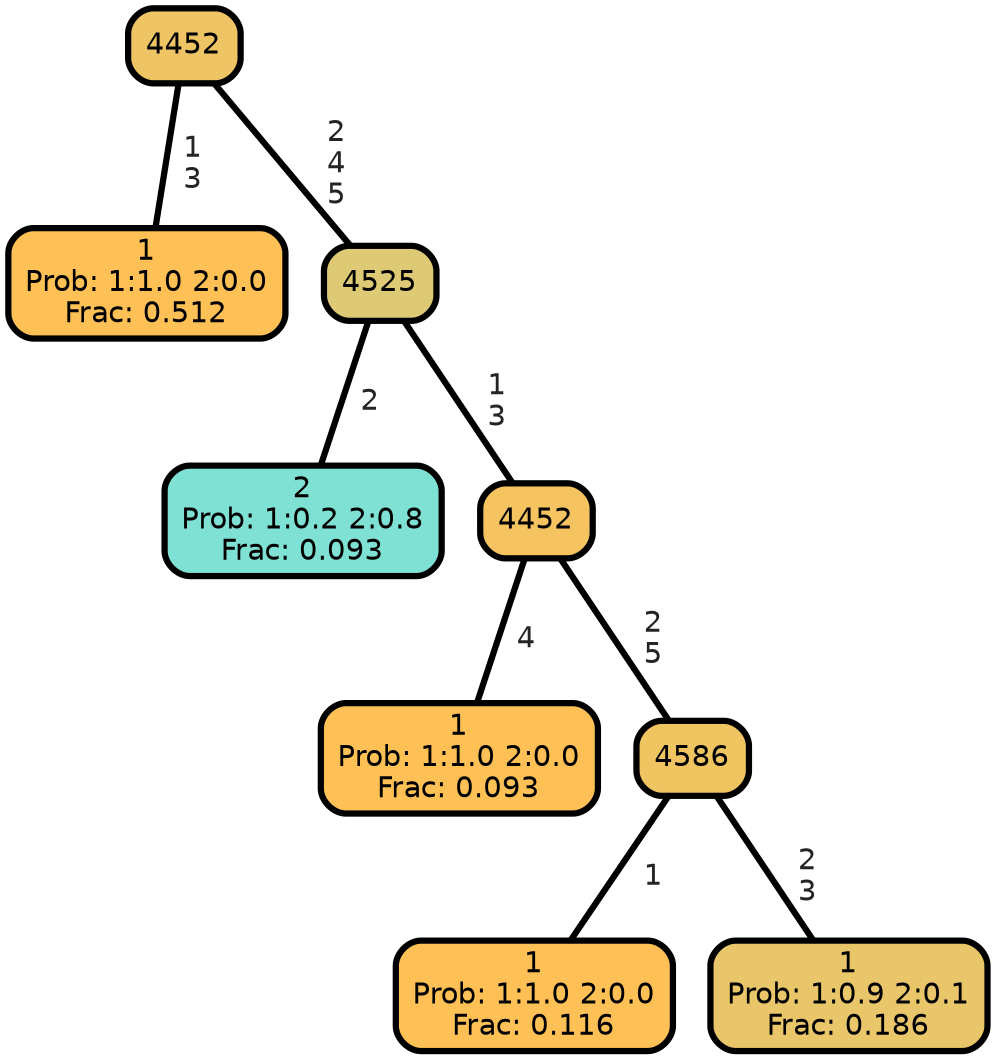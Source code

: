 graph Tree {
node [shape=box, style="filled, rounded",color="black",penwidth="3",fontcolor="black",                 fontname=helvetica] ;
graph [ranksep="0 equally", splines=straight,                 bgcolor=transparent, dpi=200] ;
edge [fontname=helvetica, fontweight=bold,fontcolor=grey14,color=black] ;
0 [label="1
Prob: 1:1.0 2:0.0
Frac: 0.512", fillcolor="#ffc155"] ;
1 [label="4452", fillcolor="#efc464"] ;
2 [label="2
Prob: 1:0.2 2:0.8
Frac: 0.093", fillcolor="#7fe0d4"] ;
3 [label="4525", fillcolor="#dec975"] ;
4 [label="1
Prob: 1:1.0 2:0.0
Frac: 0.093", fillcolor="#ffc155"] ;
5 [label="4452", fillcolor="#f5c35f"] ;
6 [label="1
Prob: 1:1.0 2:0.0
Frac: 0.116", fillcolor="#ffc155"] ;
7 [label="4586", fillcolor="#f1c462"] ;
8 [label="1
Prob: 1:0.9 2:0.1
Frac: 0.186", fillcolor="#e9c66a"] ;
1 -- 0 [label=" 1\n 3",penwidth=3] ;
1 -- 3 [label=" 2\n 4\n 5",penwidth=3] ;
3 -- 2 [label=" 2",penwidth=3] ;
3 -- 5 [label=" 1\n 3",penwidth=3] ;
5 -- 4 [label=" 4",penwidth=3] ;
5 -- 7 [label=" 2\n 5",penwidth=3] ;
7 -- 6 [label=" 1",penwidth=3] ;
7 -- 8 [label=" 2\n 3",penwidth=3] ;
{rank = same;}}